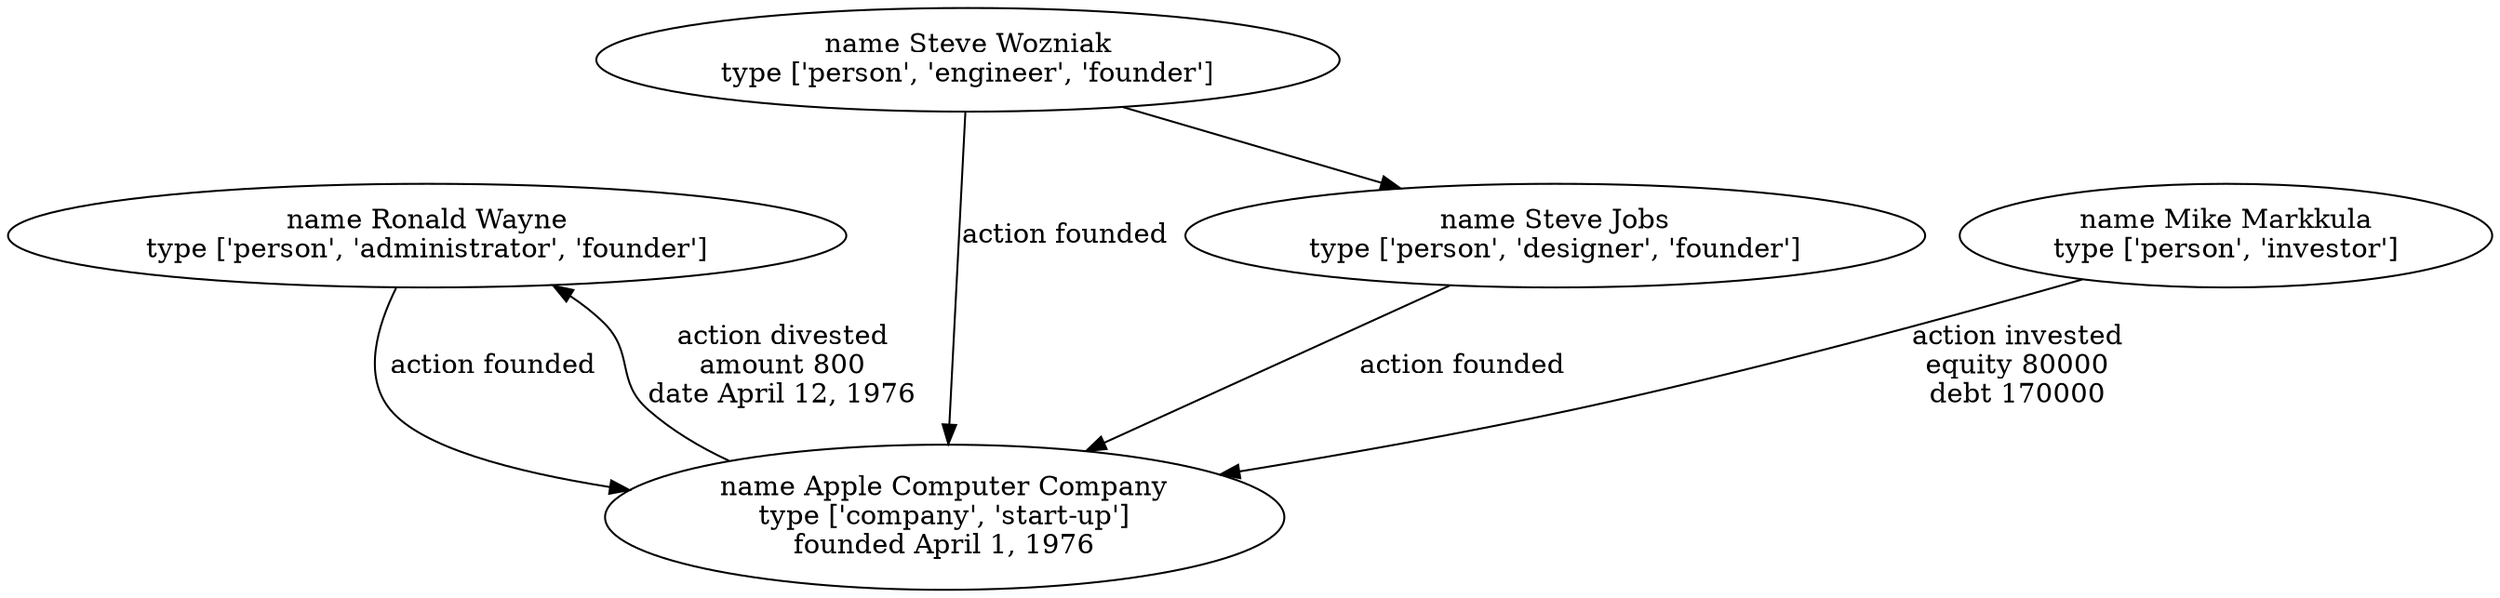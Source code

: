digraph {
	4 [label="name Ronald Wayne\ntype ['person', 'administrator', 'founder']"]
	1 -> 4 [label="action divested\namount 800\ndate April 12, 1976"]
	4 -> 1 [label="action founded"]
	1 [label="name Apple Computer Company\ntype ['company', 'start-up']\nfounded April 1, 1976"]
	2 -> 1 [label="action founded"]
	3 -> 1 [label="action founded"]
	5 -> 1 [label="action invested\nequity 80000\ndebt 170000"]
	2 [label="name Steve Wozniak\ntype ['person', 'engineer', 'founder']"]
	2 -> 3
	3 [label="name Steve Jobs\ntype ['person', 'designer', 'founder']"]
	5 [label="name Mike Markkula\ntype ['person', 'investor']"]
}
